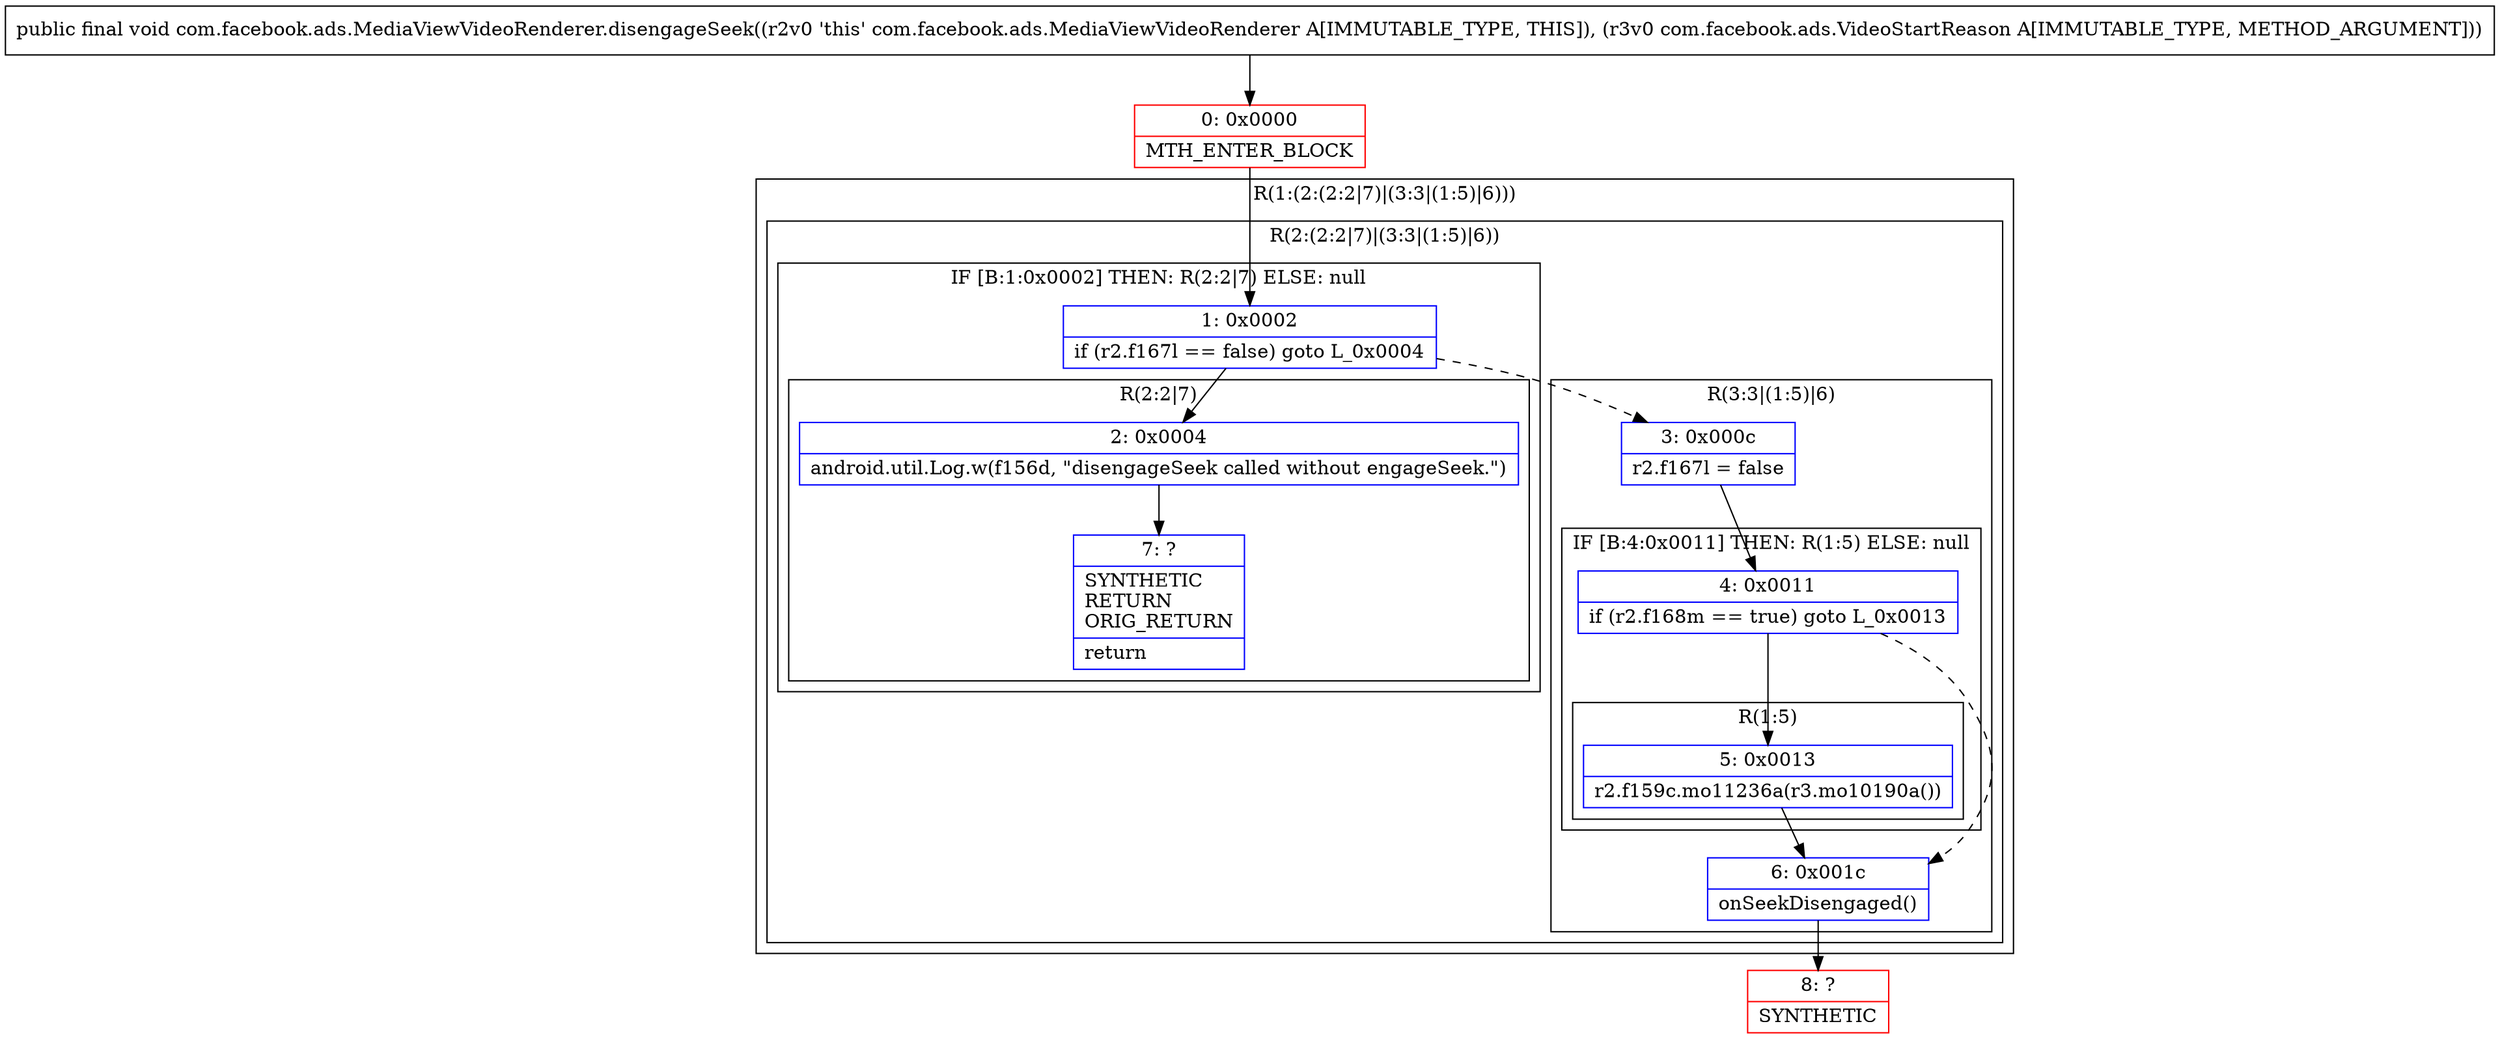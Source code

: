 digraph "CFG forcom.facebook.ads.MediaViewVideoRenderer.disengageSeek(Lcom\/facebook\/ads\/VideoStartReason;)V" {
subgraph cluster_Region_1419219289 {
label = "R(1:(2:(2:2|7)|(3:3|(1:5)|6)))";
node [shape=record,color=blue];
subgraph cluster_Region_2004801787 {
label = "R(2:(2:2|7)|(3:3|(1:5)|6))";
node [shape=record,color=blue];
subgraph cluster_IfRegion_814719868 {
label = "IF [B:1:0x0002] THEN: R(2:2|7) ELSE: null";
node [shape=record,color=blue];
Node_1 [shape=record,label="{1\:\ 0x0002|if (r2.f167l == false) goto L_0x0004\l}"];
subgraph cluster_Region_1447928632 {
label = "R(2:2|7)";
node [shape=record,color=blue];
Node_2 [shape=record,label="{2\:\ 0x0004|android.util.Log.w(f156d, \"disengageSeek called without engageSeek.\")\l}"];
Node_7 [shape=record,label="{7\:\ ?|SYNTHETIC\lRETURN\lORIG_RETURN\l|return\l}"];
}
}
subgraph cluster_Region_1043922417 {
label = "R(3:3|(1:5)|6)";
node [shape=record,color=blue];
Node_3 [shape=record,label="{3\:\ 0x000c|r2.f167l = false\l}"];
subgraph cluster_IfRegion_1056986061 {
label = "IF [B:4:0x0011] THEN: R(1:5) ELSE: null";
node [shape=record,color=blue];
Node_4 [shape=record,label="{4\:\ 0x0011|if (r2.f168m == true) goto L_0x0013\l}"];
subgraph cluster_Region_1918468882 {
label = "R(1:5)";
node [shape=record,color=blue];
Node_5 [shape=record,label="{5\:\ 0x0013|r2.f159c.mo11236a(r3.mo10190a())\l}"];
}
}
Node_6 [shape=record,label="{6\:\ 0x001c|onSeekDisengaged()\l}"];
}
}
}
Node_0 [shape=record,color=red,label="{0\:\ 0x0000|MTH_ENTER_BLOCK\l}"];
Node_8 [shape=record,color=red,label="{8\:\ ?|SYNTHETIC\l}"];
MethodNode[shape=record,label="{public final void com.facebook.ads.MediaViewVideoRenderer.disengageSeek((r2v0 'this' com.facebook.ads.MediaViewVideoRenderer A[IMMUTABLE_TYPE, THIS]), (r3v0 com.facebook.ads.VideoStartReason A[IMMUTABLE_TYPE, METHOD_ARGUMENT])) }"];
MethodNode -> Node_0;
Node_1 -> Node_2;
Node_1 -> Node_3[style=dashed];
Node_2 -> Node_7;
Node_3 -> Node_4;
Node_4 -> Node_5;
Node_4 -> Node_6[style=dashed];
Node_5 -> Node_6;
Node_6 -> Node_8;
Node_0 -> Node_1;
}

